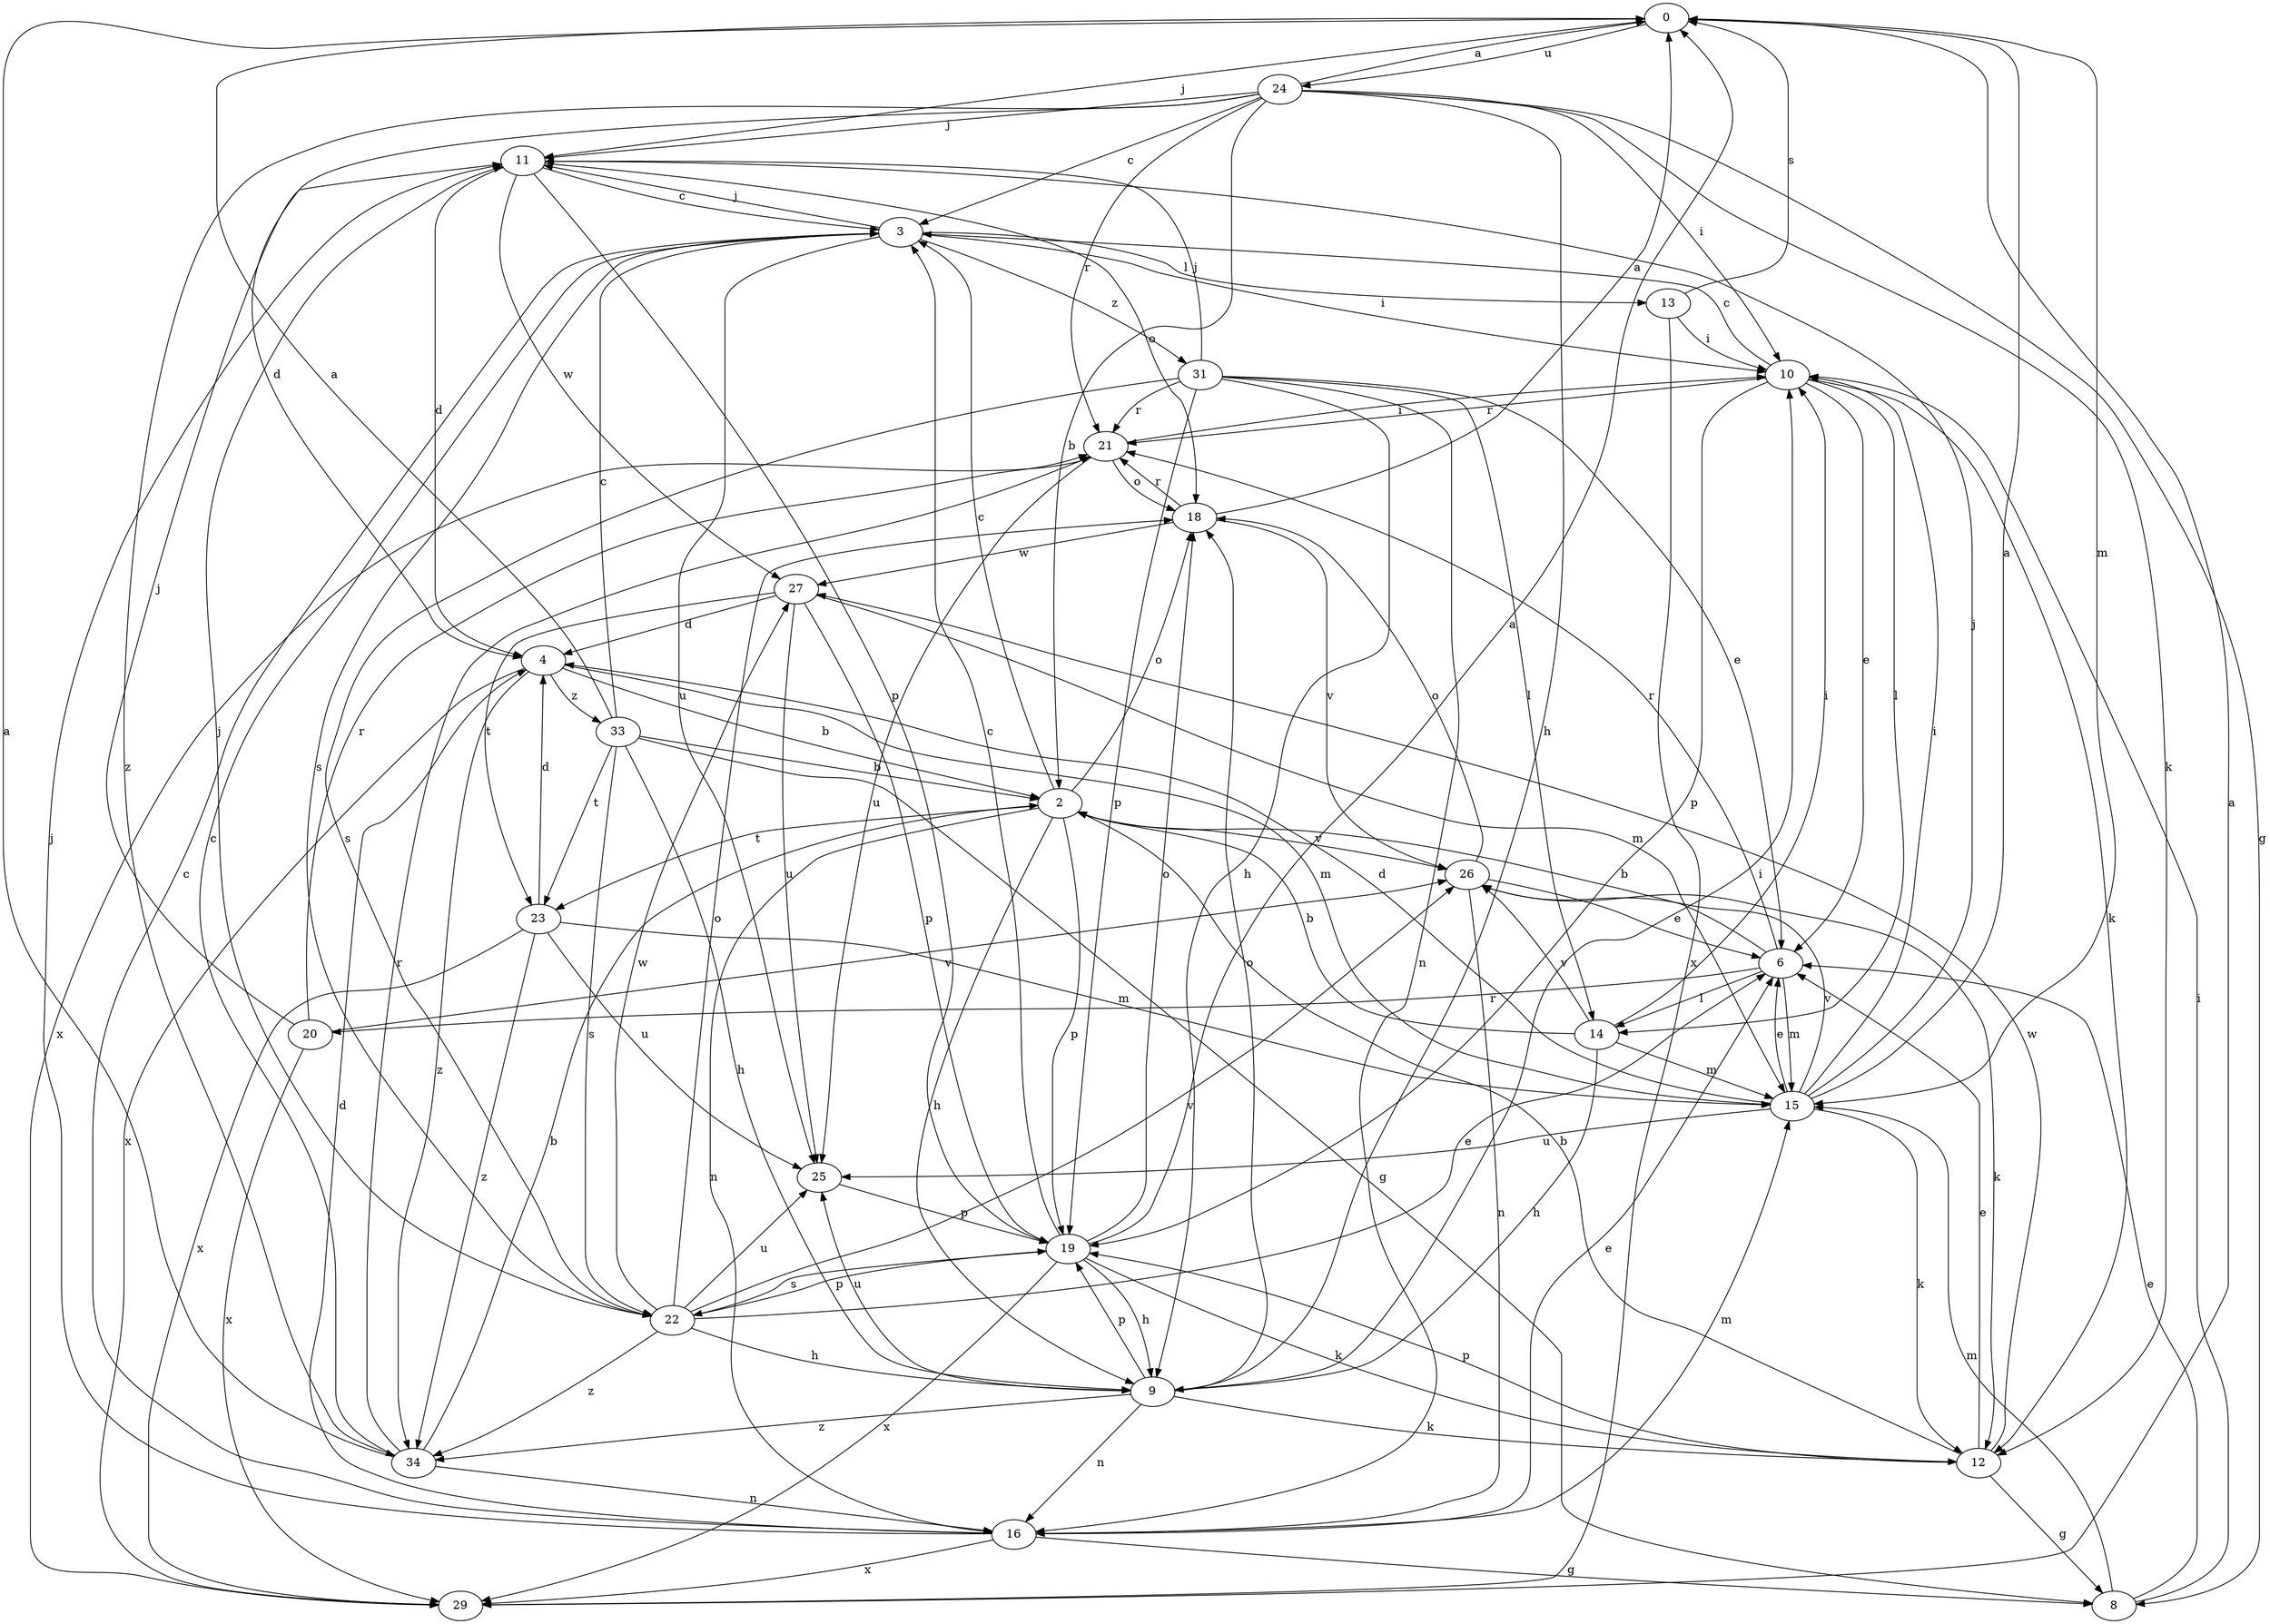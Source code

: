 strict digraph  {
0;
2;
3;
4;
6;
8;
9;
10;
11;
12;
13;
14;
15;
16;
18;
19;
20;
21;
22;
23;
24;
25;
26;
27;
29;
31;
33;
34;
0 -> 11  [label=j];
0 -> 15  [label=m];
0 -> 24  [label=u];
2 -> 3  [label=c];
2 -> 9  [label=h];
2 -> 16  [label=n];
2 -> 18  [label=o];
2 -> 19  [label=p];
2 -> 23  [label=t];
2 -> 26  [label=v];
3 -> 10  [label=i];
3 -> 11  [label=j];
3 -> 13  [label=l];
3 -> 22  [label=s];
3 -> 25  [label=u];
3 -> 31  [label=z];
4 -> 2  [label=b];
4 -> 15  [label=m];
4 -> 29  [label=x];
4 -> 33  [label=z];
4 -> 34  [label=z];
6 -> 2  [label=b];
6 -> 14  [label=l];
6 -> 15  [label=m];
6 -> 20  [label=r];
6 -> 21  [label=r];
8 -> 6  [label=e];
8 -> 10  [label=i];
8 -> 15  [label=m];
9 -> 10  [label=i];
9 -> 12  [label=k];
9 -> 16  [label=n];
9 -> 18  [label=o];
9 -> 19  [label=p];
9 -> 25  [label=u];
9 -> 34  [label=z];
10 -> 3  [label=c];
10 -> 6  [label=e];
10 -> 12  [label=k];
10 -> 14  [label=l];
10 -> 19  [label=p];
10 -> 21  [label=r];
11 -> 3  [label=c];
11 -> 4  [label=d];
11 -> 18  [label=o];
11 -> 19  [label=p];
11 -> 27  [label=w];
12 -> 2  [label=b];
12 -> 6  [label=e];
12 -> 8  [label=g];
12 -> 19  [label=p];
12 -> 27  [label=w];
13 -> 0  [label=s];
13 -> 10  [label=i];
13 -> 29  [label=x];
14 -> 2  [label=b];
14 -> 9  [label=h];
14 -> 10  [label=i];
14 -> 15  [label=m];
14 -> 26  [label=v];
15 -> 0  [label=a];
15 -> 4  [label=d];
15 -> 6  [label=e];
15 -> 10  [label=i];
15 -> 11  [label=j];
15 -> 12  [label=k];
15 -> 25  [label=u];
15 -> 26  [label=v];
16 -> 3  [label=c];
16 -> 4  [label=d];
16 -> 6  [label=e];
16 -> 8  [label=g];
16 -> 11  [label=j];
16 -> 15  [label=m];
16 -> 29  [label=x];
18 -> 0  [label=a];
18 -> 21  [label=r];
18 -> 26  [label=v];
18 -> 27  [label=w];
19 -> 0  [label=a];
19 -> 3  [label=c];
19 -> 9  [label=h];
19 -> 12  [label=k];
19 -> 18  [label=o];
19 -> 22  [label=s];
19 -> 29  [label=x];
20 -> 11  [label=j];
20 -> 21  [label=r];
20 -> 26  [label=v];
20 -> 29  [label=x];
21 -> 10  [label=i];
21 -> 18  [label=o];
21 -> 25  [label=u];
21 -> 29  [label=x];
22 -> 6  [label=e];
22 -> 9  [label=h];
22 -> 11  [label=j];
22 -> 18  [label=o];
22 -> 19  [label=p];
22 -> 25  [label=u];
22 -> 26  [label=v];
22 -> 27  [label=w];
22 -> 34  [label=z];
23 -> 4  [label=d];
23 -> 15  [label=m];
23 -> 25  [label=u];
23 -> 29  [label=x];
23 -> 34  [label=z];
24 -> 0  [label=a];
24 -> 2  [label=b];
24 -> 3  [label=c];
24 -> 4  [label=d];
24 -> 8  [label=g];
24 -> 9  [label=h];
24 -> 10  [label=i];
24 -> 11  [label=j];
24 -> 12  [label=k];
24 -> 21  [label=r];
24 -> 34  [label=z];
25 -> 19  [label=p];
26 -> 6  [label=e];
26 -> 12  [label=k];
26 -> 16  [label=n];
26 -> 18  [label=o];
27 -> 4  [label=d];
27 -> 15  [label=m];
27 -> 19  [label=p];
27 -> 23  [label=t];
27 -> 25  [label=u];
29 -> 0  [label=a];
31 -> 6  [label=e];
31 -> 9  [label=h];
31 -> 11  [label=j];
31 -> 14  [label=l];
31 -> 16  [label=n];
31 -> 19  [label=p];
31 -> 21  [label=r];
31 -> 22  [label=s];
33 -> 0  [label=a];
33 -> 2  [label=b];
33 -> 3  [label=c];
33 -> 8  [label=g];
33 -> 9  [label=h];
33 -> 22  [label=s];
33 -> 23  [label=t];
34 -> 0  [label=a];
34 -> 2  [label=b];
34 -> 3  [label=c];
34 -> 16  [label=n];
34 -> 21  [label=r];
}
